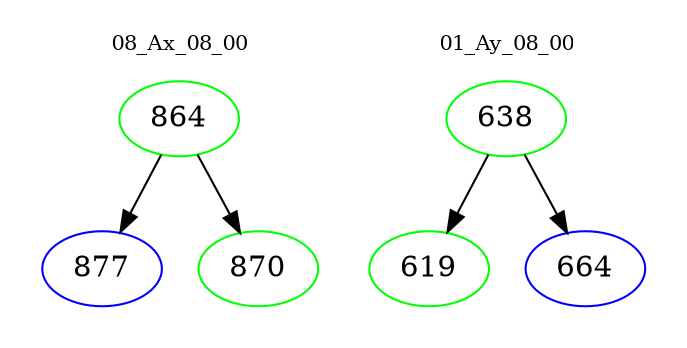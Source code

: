 digraph{
subgraph cluster_0 {
color = white
label = "08_Ax_08_00";
fontsize=10;
T0_864 [label="864", color="green"]
T0_864 -> T0_877 [color="black"]
T0_877 [label="877", color="blue"]
T0_864 -> T0_870 [color="black"]
T0_870 [label="870", color="green"]
}
subgraph cluster_1 {
color = white
label = "01_Ay_08_00";
fontsize=10;
T1_638 [label="638", color="green"]
T1_638 -> T1_619 [color="black"]
T1_619 [label="619", color="green"]
T1_638 -> T1_664 [color="black"]
T1_664 [label="664", color="blue"]
}
}
